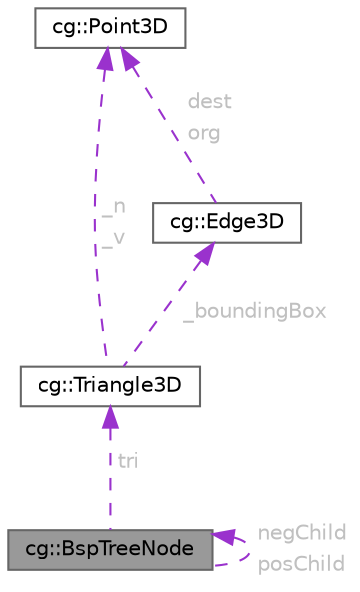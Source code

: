 digraph "cg::BspTreeNode"
{
 // LATEX_PDF_SIZE
  bgcolor="transparent";
  edge [fontname=Helvetica,fontsize=10,labelfontname=Helvetica,labelfontsize=10];
  node [fontname=Helvetica,fontsize=10,shape=box,height=0.2,width=0.4];
  Node1 [id="Node000001",label="cg::BspTreeNode",height=0.2,width=0.4,color="gray40", fillcolor="grey60", style="filled", fontcolor="black",tooltip=" "];
  Node1 -> Node1 [id="edge1_Node000001_Node000001",dir="back",color="darkorchid3",style="dashed",tooltip=" ",label=<<TABLE CELLBORDER="0" BORDER="0"><TR><TD VALIGN="top" ALIGN="LEFT" CELLPADDING="1" CELLSPACING="0">negChild</TD></TR>
<TR><TD VALIGN="top" ALIGN="LEFT" CELLPADDING="1" CELLSPACING="0">posChild</TD></TR>
</TABLE>> ,fontcolor="grey" ];
  Node2 -> Node1 [id="edge2_Node000001_Node000002",dir="back",color="darkorchid3",style="dashed",tooltip=" ",label=<<TABLE CELLBORDER="0" BORDER="0"><TR><TD VALIGN="top" ALIGN="LEFT" CELLPADDING="1" CELLSPACING="0">tri</TD></TR>
</TABLE>> ,fontcolor="grey" ];
  Node2 [id="Node000002",label="cg::Triangle3D",height=0.2,width=0.4,color="gray40", fillcolor="white", style="filled",URL="$classcg_1_1_triangle3_d.html",tooltip=" "];
  Node3 -> Node2 [id="edge3_Node000002_Node000003",dir="back",color="darkorchid3",style="dashed",tooltip=" ",label=<<TABLE CELLBORDER="0" BORDER="0"><TR><TD VALIGN="top" ALIGN="LEFT" CELLPADDING="1" CELLSPACING="0">_n</TD></TR>
<TR><TD VALIGN="top" ALIGN="LEFT" CELLPADDING="1" CELLSPACING="0">_v</TD></TR>
</TABLE>> ,fontcolor="grey" ];
  Node3 [id="Node000003",label="cg::Point3D",height=0.2,width=0.4,color="gray40", fillcolor="white", style="filled",URL="$classcg_1_1_point3_d.html",tooltip=" "];
  Node4 -> Node2 [id="edge4_Node000002_Node000004",dir="back",color="darkorchid3",style="dashed",tooltip=" ",label=<<TABLE CELLBORDER="0" BORDER="0"><TR><TD VALIGN="top" ALIGN="LEFT" CELLPADDING="1" CELLSPACING="0">_boundingBox</TD></TR>
</TABLE>> ,fontcolor="grey" ];
  Node4 [id="Node000004",label="cg::Edge3D",height=0.2,width=0.4,color="gray40", fillcolor="white", style="filled",URL="$classcg_1_1_edge3_d.html",tooltip=" "];
  Node3 -> Node4 [id="edge5_Node000004_Node000003",dir="back",color="darkorchid3",style="dashed",tooltip=" ",label=<<TABLE CELLBORDER="0" BORDER="0"><TR><TD VALIGN="top" ALIGN="LEFT" CELLPADDING="1" CELLSPACING="0">dest</TD></TR>
<TR><TD VALIGN="top" ALIGN="LEFT" CELLPADDING="1" CELLSPACING="0">org</TD></TR>
</TABLE>> ,fontcolor="grey" ];
}

